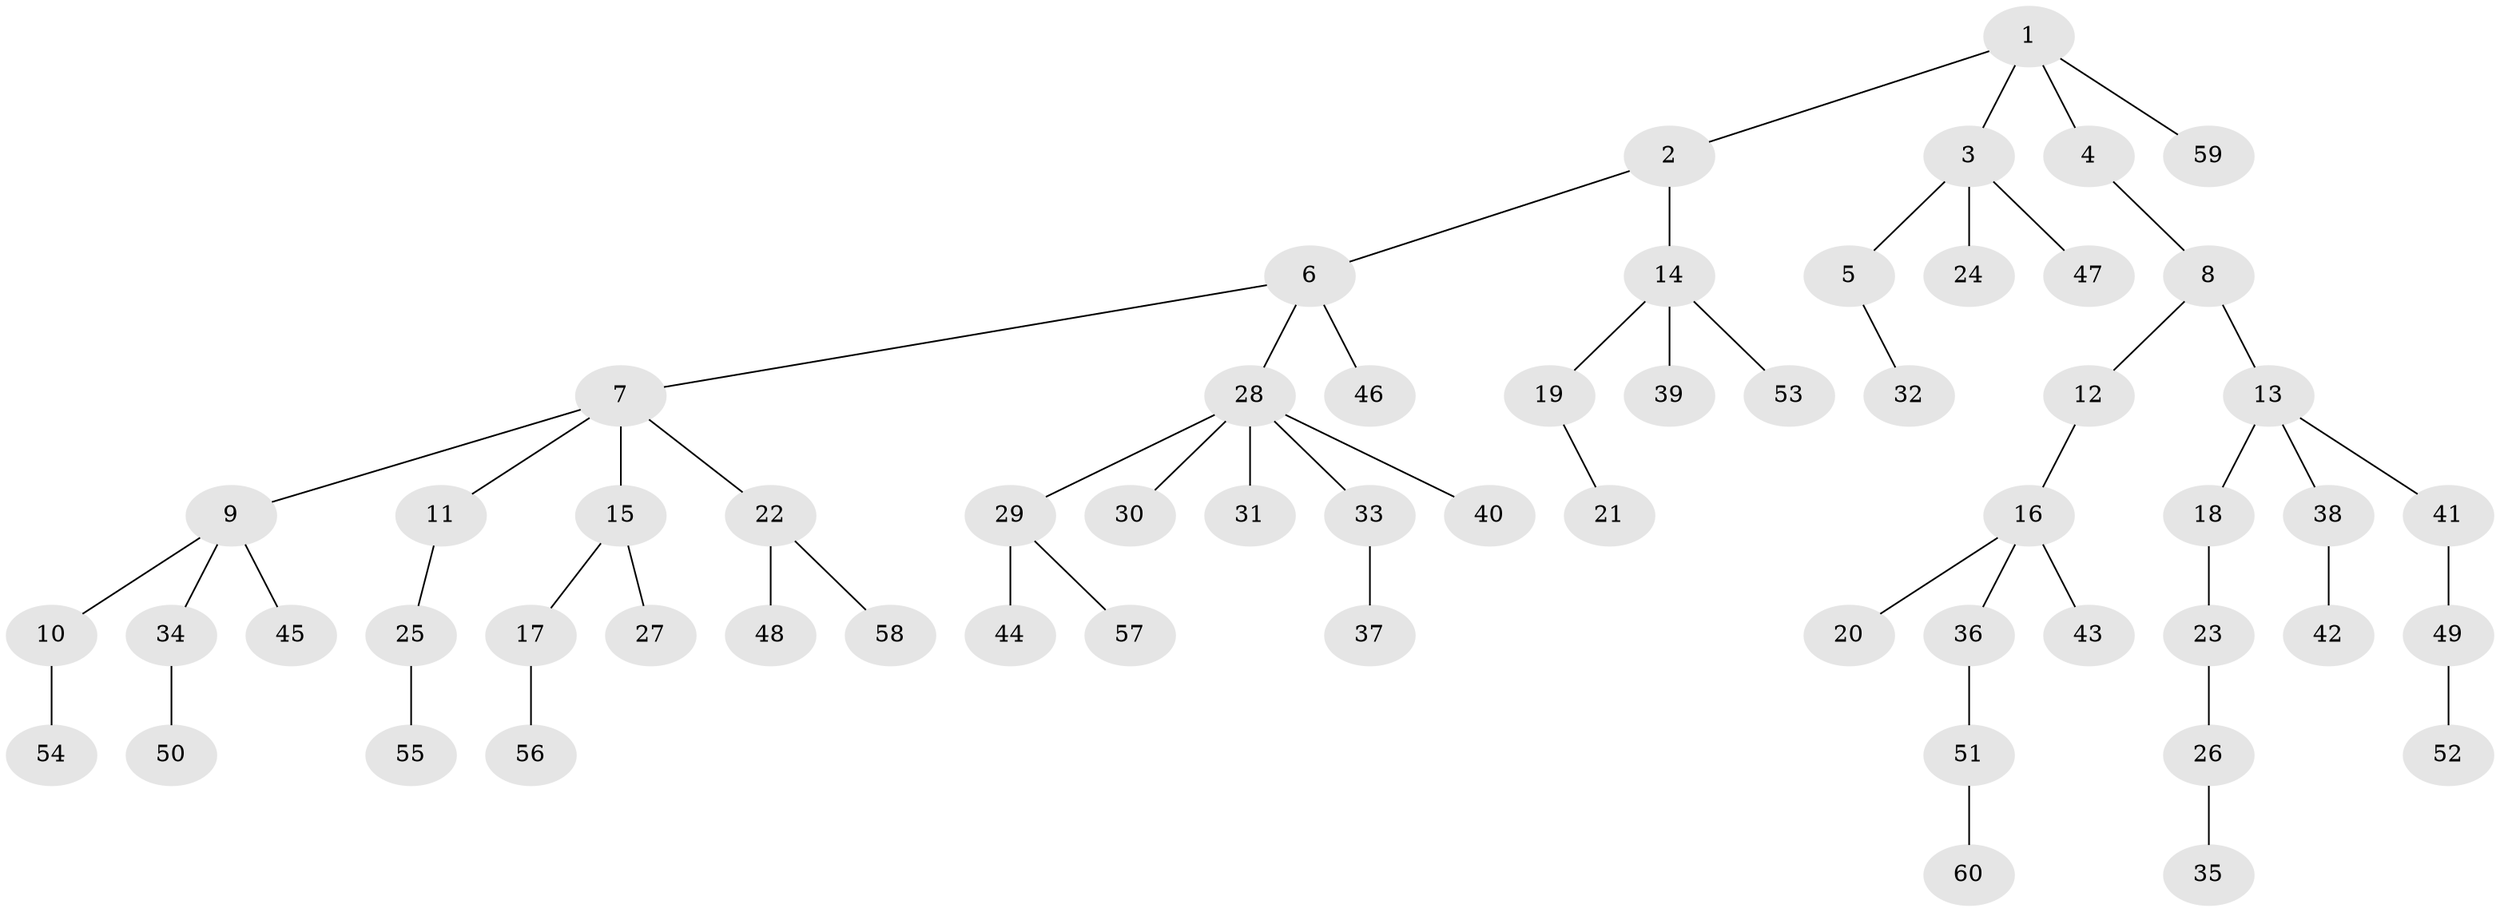// original degree distribution, {5: 0.050505050505050504, 3: 0.1414141414141414, 1: 0.48484848484848486, 4: 0.04040404040404041, 6: 0.010101010101010102, 2: 0.26262626262626265, 7: 0.010101010101010102}
// Generated by graph-tools (version 1.1) at 2025/51/03/04/25 22:51:44]
// undirected, 60 vertices, 59 edges
graph export_dot {
  node [color=gray90,style=filled];
  1;
  2;
  3;
  4;
  5;
  6;
  7;
  8;
  9;
  10;
  11;
  12;
  13;
  14;
  15;
  16;
  17;
  18;
  19;
  20;
  21;
  22;
  23;
  24;
  25;
  26;
  27;
  28;
  29;
  30;
  31;
  32;
  33;
  34;
  35;
  36;
  37;
  38;
  39;
  40;
  41;
  42;
  43;
  44;
  45;
  46;
  47;
  48;
  49;
  50;
  51;
  52;
  53;
  54;
  55;
  56;
  57;
  58;
  59;
  60;
  1 -- 2 [weight=1.0];
  1 -- 3 [weight=1.0];
  1 -- 4 [weight=1.0];
  1 -- 59 [weight=1.0];
  2 -- 6 [weight=1.0];
  2 -- 14 [weight=1.0];
  3 -- 5 [weight=1.0];
  3 -- 24 [weight=1.0];
  3 -- 47 [weight=1.0];
  4 -- 8 [weight=1.0];
  5 -- 32 [weight=1.0];
  6 -- 7 [weight=1.0];
  6 -- 28 [weight=1.0];
  6 -- 46 [weight=1.0];
  7 -- 9 [weight=1.0];
  7 -- 11 [weight=1.0];
  7 -- 15 [weight=1.0];
  7 -- 22 [weight=1.0];
  8 -- 12 [weight=1.0];
  8 -- 13 [weight=1.0];
  9 -- 10 [weight=1.0];
  9 -- 34 [weight=1.0];
  9 -- 45 [weight=1.0];
  10 -- 54 [weight=1.0];
  11 -- 25 [weight=1.0];
  12 -- 16 [weight=1.0];
  13 -- 18 [weight=1.0];
  13 -- 38 [weight=1.0];
  13 -- 41 [weight=1.0];
  14 -- 19 [weight=1.0];
  14 -- 39 [weight=1.0];
  14 -- 53 [weight=1.0];
  15 -- 17 [weight=1.0];
  15 -- 27 [weight=1.0];
  16 -- 20 [weight=1.0];
  16 -- 36 [weight=1.0];
  16 -- 43 [weight=1.0];
  17 -- 56 [weight=1.0];
  18 -- 23 [weight=1.0];
  19 -- 21 [weight=1.0];
  22 -- 48 [weight=1.0];
  22 -- 58 [weight=1.0];
  23 -- 26 [weight=1.0];
  25 -- 55 [weight=1.0];
  26 -- 35 [weight=1.0];
  28 -- 29 [weight=1.0];
  28 -- 30 [weight=1.0];
  28 -- 31 [weight=1.0];
  28 -- 33 [weight=1.0];
  28 -- 40 [weight=1.0];
  29 -- 44 [weight=1.0];
  29 -- 57 [weight=1.0];
  33 -- 37 [weight=1.0];
  34 -- 50 [weight=1.0];
  36 -- 51 [weight=1.0];
  38 -- 42 [weight=1.0];
  41 -- 49 [weight=1.0];
  49 -- 52 [weight=1.0];
  51 -- 60 [weight=1.0];
}
